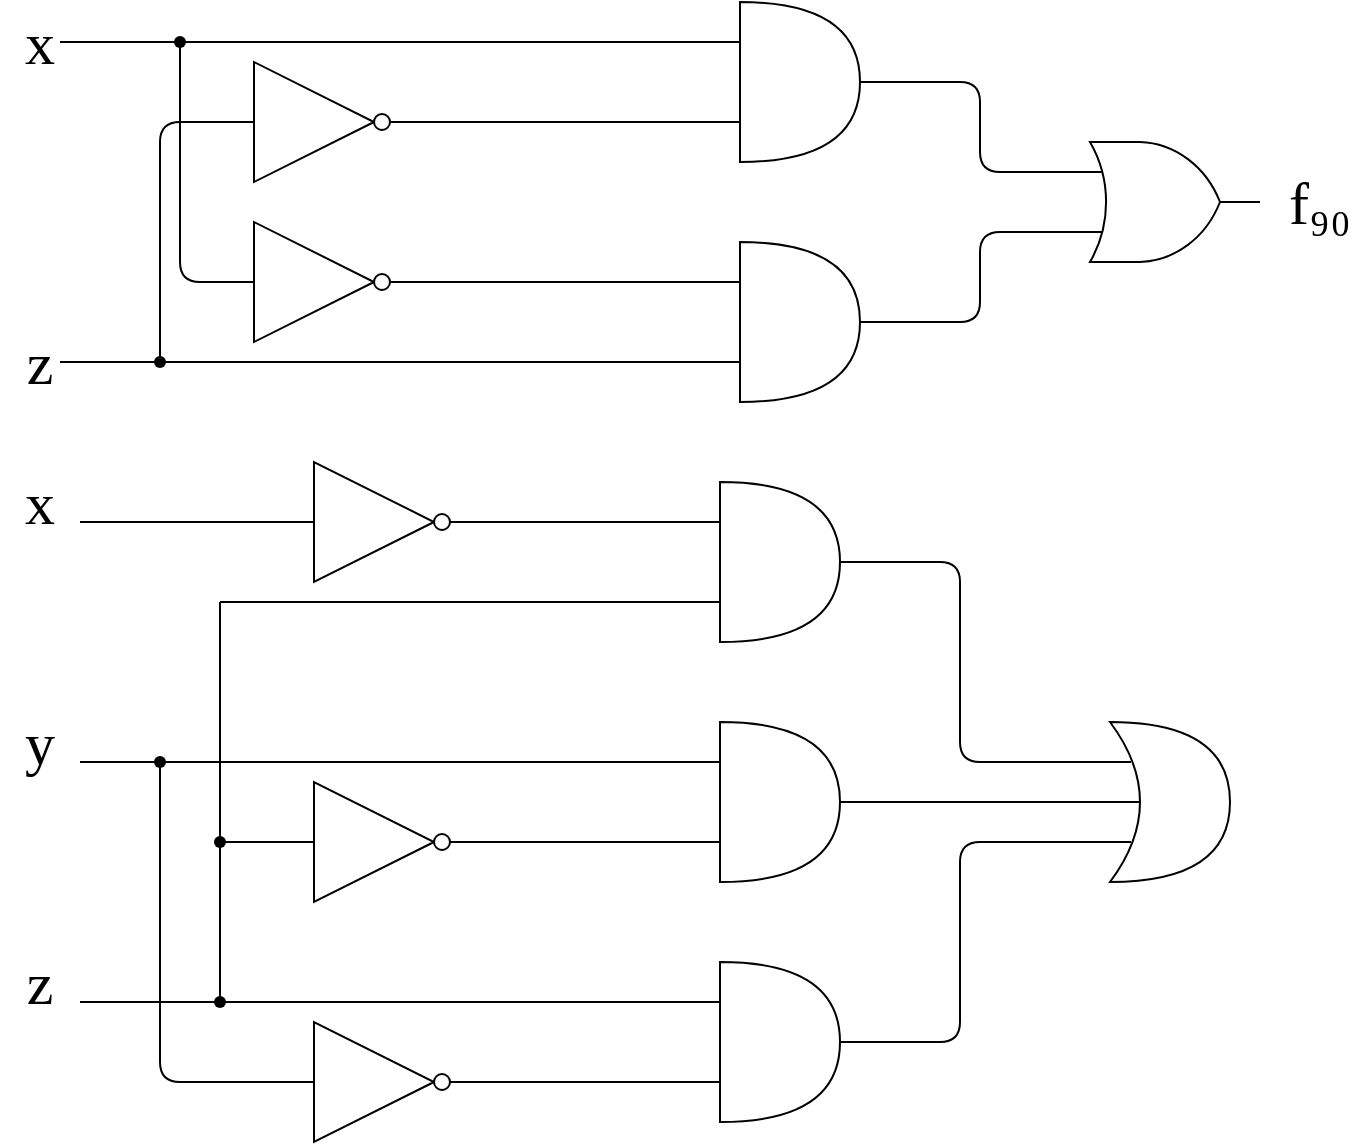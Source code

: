 <mxfile version="14.8.1" type="github">
  <diagram id="0W6Qc_67fqcdbap8SxTc" name="Page-1">
    <mxGraphModel dx="1038" dy="564" grid="1" gridSize="10" guides="1" tooltips="1" connect="1" arrows="1" fold="1" page="1" pageScale="1" pageWidth="1169" pageHeight="1654" math="0" shadow="0">
      <root>
        <mxCell id="0" />
        <mxCell id="1" parent="0" />
        <mxCell id="cX6OeLYtHGOCh2aDYkUL-1" value="" style="shape=xor;whiteSpace=wrap;html=1;" vertex="1" parent="1">
          <mxGeometry x="555" y="360" width="60" height="80" as="geometry" />
        </mxCell>
        <mxCell id="cX6OeLYtHGOCh2aDYkUL-2" value="" style="shape=or;whiteSpace=wrap;html=1;" vertex="1" parent="1">
          <mxGeometry x="360" y="240" width="60" height="80" as="geometry" />
        </mxCell>
        <mxCell id="cX6OeLYtHGOCh2aDYkUL-3" value="" style="group" vertex="1" connectable="0" parent="1">
          <mxGeometry width="680" height="200" as="geometry" />
        </mxCell>
        <mxCell id="cX6OeLYtHGOCh2aDYkUL-4" value="" style="endArrow=none;html=1;entryX=0;entryY=0.25;entryDx=0;entryDy=0;entryPerimeter=0;startArrow=none;" edge="1" parent="cX6OeLYtHGOCh2aDYkUL-3" target="cX6OeLYtHGOCh2aDYkUL-8" source="cX6OeLYtHGOCh2aDYkUL-44">
          <mxGeometry width="50" height="50" relative="1" as="geometry">
            <mxPoint x="30" y="20" as="sourcePoint" />
            <mxPoint x="370" y="15" as="targetPoint" />
          </mxGeometry>
        </mxCell>
        <mxCell id="cX6OeLYtHGOCh2aDYkUL-5" value="" style="verticalLabelPosition=bottom;shadow=0;dashed=0;align=center;html=1;verticalAlign=top;shape=mxgraph.electrical.logic_gates.inverter_2;sketch=0;strokeColor=#000000;fillColor=#ffffff;" vertex="1" parent="cX6OeLYtHGOCh2aDYkUL-3">
          <mxGeometry x="110" y="110" width="100" height="60" as="geometry" />
        </mxCell>
        <mxCell id="cX6OeLYtHGOCh2aDYkUL-6" value="" style="verticalLabelPosition=bottom;shadow=0;dashed=0;align=center;html=1;verticalAlign=top;shape=mxgraph.electrical.logic_gates.logic_gate;operation=or;sketch=0;strokeColor=#000000;fillColor=#ffffff;" vertex="1" parent="cX6OeLYtHGOCh2aDYkUL-3">
          <mxGeometry x="530" y="70" width="100" height="60" as="geometry" />
        </mxCell>
        <mxCell id="cX6OeLYtHGOCh2aDYkUL-7" value="" style="verticalLabelPosition=bottom;shadow=0;dashed=0;align=center;html=1;verticalAlign=top;shape=mxgraph.electrical.logic_gates.inverter_2;sketch=0;strokeColor=#000000;fillColor=#ffffff;" vertex="1" parent="cX6OeLYtHGOCh2aDYkUL-3">
          <mxGeometry x="110" y="30" width="100" height="60" as="geometry" />
        </mxCell>
        <mxCell id="cX6OeLYtHGOCh2aDYkUL-8" value="" style="shape=or;whiteSpace=wrap;html=1;shadow=0;sketch=0;strokeColor=#000000;fillColor=#ffffff;" vertex="1" parent="cX6OeLYtHGOCh2aDYkUL-3">
          <mxGeometry x="370" width="60" height="80" as="geometry" />
        </mxCell>
        <mxCell id="cX6OeLYtHGOCh2aDYkUL-9" value="" style="endArrow=none;html=1;entryX=0;entryY=0.25;entryDx=0;entryDy=0;entryPerimeter=0;exitX=1;exitY=0.5;exitDx=0;exitDy=0;exitPerimeter=0;" edge="1" parent="cX6OeLYtHGOCh2aDYkUL-3" source="cX6OeLYtHGOCh2aDYkUL-5" target="cX6OeLYtHGOCh2aDYkUL-10">
          <mxGeometry width="50" height="50" relative="1" as="geometry">
            <mxPoint x="250" y="140" as="sourcePoint" />
            <mxPoint x="370" y="135" as="targetPoint" />
          </mxGeometry>
        </mxCell>
        <mxCell id="cX6OeLYtHGOCh2aDYkUL-10" value="" style="shape=or;whiteSpace=wrap;html=1;shadow=0;sketch=0;strokeColor=#000000;fillColor=#ffffff;" vertex="1" parent="cX6OeLYtHGOCh2aDYkUL-3">
          <mxGeometry x="370" y="120" width="60" height="80" as="geometry" />
        </mxCell>
        <mxCell id="cX6OeLYtHGOCh2aDYkUL-11" value="" style="endArrow=none;html=1;exitX=0;exitY=0.5;exitDx=0;exitDy=0;exitPerimeter=0;" edge="1" parent="cX6OeLYtHGOCh2aDYkUL-3" source="cX6OeLYtHGOCh2aDYkUL-5">
          <mxGeometry width="50" height="50" relative="1" as="geometry">
            <mxPoint x="260" y="250" as="sourcePoint" />
            <mxPoint x="90" y="20" as="targetPoint" />
            <Array as="points">
              <mxPoint x="90" y="140" />
            </Array>
          </mxGeometry>
        </mxCell>
        <mxCell id="cX6OeLYtHGOCh2aDYkUL-12" value="" style="endArrow=none;html=1;entryX=0;entryY=0.75;entryDx=0;entryDy=0;entryPerimeter=0;exitX=1;exitY=0.5;exitDx=0;exitDy=0;exitPerimeter=0;" edge="1" parent="cX6OeLYtHGOCh2aDYkUL-3" source="cX6OeLYtHGOCh2aDYkUL-7" target="cX6OeLYtHGOCh2aDYkUL-8">
          <mxGeometry width="50" height="50" relative="1" as="geometry">
            <mxPoint x="210" y="60" as="sourcePoint" />
            <mxPoint x="360" y="59.5" as="targetPoint" />
          </mxGeometry>
        </mxCell>
        <mxCell id="cX6OeLYtHGOCh2aDYkUL-13" value="" style="endArrow=none;html=1;entryX=0;entryY=0.75;entryDx=0;entryDy=0;entryPerimeter=0;" edge="1" parent="cX6OeLYtHGOCh2aDYkUL-3" target="cX6OeLYtHGOCh2aDYkUL-10">
          <mxGeometry width="50" height="50" relative="1" as="geometry">
            <mxPoint x="30" y="180" as="sourcePoint" />
            <mxPoint x="310" y="200" as="targetPoint" />
          </mxGeometry>
        </mxCell>
        <mxCell id="cX6OeLYtHGOCh2aDYkUL-14" value="" style="endArrow=none;html=1;exitX=0;exitY=0.5;exitDx=0;exitDy=0;exitPerimeter=0;" edge="1" parent="cX6OeLYtHGOCh2aDYkUL-3" source="cX6OeLYtHGOCh2aDYkUL-7">
          <mxGeometry width="50" height="50" relative="1" as="geometry">
            <mxPoint x="120" y="150" as="sourcePoint" />
            <mxPoint x="80" y="180" as="targetPoint" />
            <Array as="points">
              <mxPoint x="80" y="60" />
            </Array>
          </mxGeometry>
        </mxCell>
        <mxCell id="cX6OeLYtHGOCh2aDYkUL-15" value="" style="endArrow=none;html=1;entryX=0;entryY=0.25;entryDx=0;entryDy=0;entryPerimeter=0;exitX=1;exitY=0.5;exitDx=0;exitDy=0;exitPerimeter=0;" edge="1" parent="cX6OeLYtHGOCh2aDYkUL-3" source="cX6OeLYtHGOCh2aDYkUL-8" target="cX6OeLYtHGOCh2aDYkUL-6">
          <mxGeometry width="50" height="50" relative="1" as="geometry">
            <mxPoint x="260" y="250" as="sourcePoint" />
            <mxPoint x="310" y="200" as="targetPoint" />
            <Array as="points">
              <mxPoint x="490" y="40" />
              <mxPoint x="490" y="85" />
            </Array>
          </mxGeometry>
        </mxCell>
        <mxCell id="cX6OeLYtHGOCh2aDYkUL-16" value="" style="endArrow=none;html=1;entryX=0;entryY=0.75;entryDx=0;entryDy=0;entryPerimeter=0;exitX=1;exitY=0.5;exitDx=0;exitDy=0;exitPerimeter=0;" edge="1" parent="cX6OeLYtHGOCh2aDYkUL-3" source="cX6OeLYtHGOCh2aDYkUL-10" target="cX6OeLYtHGOCh2aDYkUL-6">
          <mxGeometry width="50" height="50" relative="1" as="geometry">
            <mxPoint x="440" y="50" as="sourcePoint" />
            <mxPoint x="540" y="95" as="targetPoint" />
            <Array as="points">
              <mxPoint x="490" y="160" />
              <mxPoint x="490" y="115" />
            </Array>
          </mxGeometry>
        </mxCell>
        <mxCell id="cX6OeLYtHGOCh2aDYkUL-17" value="&lt;font style=&quot;font-size: 30px&quot; face=&quot;Times New Roman&quot;&gt;x&lt;/font&gt;" style="text;html=1;strokeColor=none;fillColor=none;align=center;verticalAlign=middle;whiteSpace=wrap;rounded=0;shadow=0;sketch=0;" vertex="1" parent="cX6OeLYtHGOCh2aDYkUL-3">
          <mxGeometry y="10" width="40" height="20" as="geometry" />
        </mxCell>
        <mxCell id="cX6OeLYtHGOCh2aDYkUL-18" value="&lt;font style=&quot;font-size: 30px&quot; face=&quot;Times New Roman&quot;&gt;z&lt;/font&gt;" style="text;html=1;strokeColor=none;fillColor=none;align=center;verticalAlign=middle;whiteSpace=wrap;rounded=0;shadow=0;sketch=0;" vertex="1" parent="cX6OeLYtHGOCh2aDYkUL-3">
          <mxGeometry y="170" width="40" height="20" as="geometry" />
        </mxCell>
        <mxCell id="cX6OeLYtHGOCh2aDYkUL-19" value="&lt;div style=&quot;font-size: 30px&quot;&gt;&lt;font style=&quot;font-size: 30px&quot; face=&quot;Times New Roman&quot;&gt;f₉₀&lt;/font&gt;&lt;/div&gt;" style="text;html=1;strokeColor=none;fillColor=none;align=center;verticalAlign=middle;whiteSpace=wrap;rounded=0;shadow=0;sketch=0;" vertex="1" parent="cX6OeLYtHGOCh2aDYkUL-3">
          <mxGeometry x="640" y="90" width="40" height="20" as="geometry" />
        </mxCell>
        <mxCell id="cX6OeLYtHGOCh2aDYkUL-44" value="" style="shape=waypoint;sketch=0;fillStyle=solid;size=6;pointerEvents=1;points=[];fillColor=none;resizable=0;rotatable=0;perimeter=centerPerimeter;snapToPoint=1;" vertex="1" parent="cX6OeLYtHGOCh2aDYkUL-3">
          <mxGeometry x="70" width="40" height="40" as="geometry" />
        </mxCell>
        <mxCell id="cX6OeLYtHGOCh2aDYkUL-45" value="" style="endArrow=none;html=1;entryDx=0;entryDy=0;entryPerimeter=0;" edge="1" parent="cX6OeLYtHGOCh2aDYkUL-3" target="cX6OeLYtHGOCh2aDYkUL-44">
          <mxGeometry width="50" height="50" relative="1" as="geometry">
            <mxPoint x="30" y="20" as="sourcePoint" />
            <mxPoint x="370" y="20" as="targetPoint" />
          </mxGeometry>
        </mxCell>
        <mxCell id="cX6OeLYtHGOCh2aDYkUL-46" value="" style="shape=waypoint;sketch=0;fillStyle=solid;size=6;pointerEvents=1;points=[];fillColor=none;resizable=0;rotatable=0;perimeter=centerPerimeter;snapToPoint=1;" vertex="1" parent="cX6OeLYtHGOCh2aDYkUL-3">
          <mxGeometry x="60" y="160" width="40" height="40" as="geometry" />
        </mxCell>
        <mxCell id="cX6OeLYtHGOCh2aDYkUL-20" value="&lt;font style=&quot;font-size: 30px&quot; face=&quot;Times New Roman&quot;&gt;x&lt;/font&gt;" style="text;html=1;strokeColor=none;fillColor=none;align=center;verticalAlign=middle;whiteSpace=wrap;rounded=0;shadow=0;sketch=0;" vertex="1" parent="1">
          <mxGeometry y="240" width="40" height="20" as="geometry" />
        </mxCell>
        <mxCell id="cX6OeLYtHGOCh2aDYkUL-21" value="&lt;font style=&quot;font-size: 30px&quot; face=&quot;Times New Roman&quot;&gt;z&lt;/font&gt;" style="text;html=1;strokeColor=none;fillColor=none;align=center;verticalAlign=middle;whiteSpace=wrap;rounded=0;shadow=0;sketch=0;" vertex="1" parent="1">
          <mxGeometry y="480" width="40" height="20" as="geometry" />
        </mxCell>
        <mxCell id="cX6OeLYtHGOCh2aDYkUL-22" value="&lt;font style=&quot;font-size: 30px&quot; face=&quot;Times New Roman&quot;&gt;y&lt;/font&gt;" style="text;html=1;strokeColor=none;fillColor=none;align=center;verticalAlign=middle;whiteSpace=wrap;rounded=0;shadow=0;sketch=0;" vertex="1" parent="1">
          <mxGeometry y="360" width="40" height="20" as="geometry" />
        </mxCell>
        <mxCell id="cX6OeLYtHGOCh2aDYkUL-24" value="" style="endArrow=none;html=1;entryX=0;entryY=0.25;entryDx=0;entryDy=0;entryPerimeter=0;exitX=1;exitY=0.5;exitDx=0;exitDy=0;exitPerimeter=0;" edge="1" parent="1" source="cX6OeLYtHGOCh2aDYkUL-25" target="cX6OeLYtHGOCh2aDYkUL-2">
          <mxGeometry width="50" height="50" relative="1" as="geometry">
            <mxPoint x="140" y="260" as="sourcePoint" />
            <mxPoint x="460" y="380" as="targetPoint" />
          </mxGeometry>
        </mxCell>
        <mxCell id="cX6OeLYtHGOCh2aDYkUL-25" value="" style="verticalLabelPosition=bottom;shadow=0;dashed=0;align=center;html=1;verticalAlign=top;shape=mxgraph.electrical.logic_gates.inverter_2;sketch=0;strokeColor=#000000;fillColor=#ffffff;" vertex="1" parent="1">
          <mxGeometry x="140" y="230" width="100" height="60" as="geometry" />
        </mxCell>
        <mxCell id="cX6OeLYtHGOCh2aDYkUL-28" value="" style="endArrow=none;html=1;entryX=1;entryY=1;entryDx=0;entryDy=0;exitX=0;exitY=0.25;exitDx=0;exitDy=0;exitPerimeter=0;" edge="1" parent="1" source="cX6OeLYtHGOCh2aDYkUL-29" target="cX6OeLYtHGOCh2aDYkUL-22">
          <mxGeometry width="50" height="50" relative="1" as="geometry">
            <mxPoint x="350" y="340" as="sourcePoint" />
            <mxPoint x="460" y="260" as="targetPoint" />
          </mxGeometry>
        </mxCell>
        <mxCell id="cX6OeLYtHGOCh2aDYkUL-29" value="" style="shape=or;whiteSpace=wrap;html=1;" vertex="1" parent="1">
          <mxGeometry x="360" y="360" width="60" height="80" as="geometry" />
        </mxCell>
        <mxCell id="cX6OeLYtHGOCh2aDYkUL-30" value="" style="shape=or;whiteSpace=wrap;html=1;" vertex="1" parent="1">
          <mxGeometry x="360" y="480" width="60" height="80" as="geometry" />
        </mxCell>
        <mxCell id="cX6OeLYtHGOCh2aDYkUL-31" value="" style="verticalLabelPosition=bottom;shadow=0;dashed=0;align=center;html=1;verticalAlign=top;shape=mxgraph.electrical.logic_gates.inverter_2;sketch=0;strokeColor=#000000;fillColor=#ffffff;" vertex="1" parent="1">
          <mxGeometry x="140" y="390" width="100" height="60" as="geometry" />
        </mxCell>
        <mxCell id="cX6OeLYtHGOCh2aDYkUL-32" value="" style="endArrow=none;html=1;exitX=0;exitY=0.5;exitDx=0;exitDy=0;exitPerimeter=0;" edge="1" parent="1" source="cX6OeLYtHGOCh2aDYkUL-31">
          <mxGeometry width="50" height="50" relative="1" as="geometry">
            <mxPoint x="410" y="310" as="sourcePoint" />
            <mxPoint x="110" y="420" as="targetPoint" />
          </mxGeometry>
        </mxCell>
        <mxCell id="cX6OeLYtHGOCh2aDYkUL-33" value="" style="endArrow=none;html=1;exitX=1;exitY=0.5;exitDx=0;exitDy=0;exitPerimeter=0;entryX=0;entryY=0.75;entryDx=0;entryDy=0;entryPerimeter=0;" edge="1" parent="1" source="cX6OeLYtHGOCh2aDYkUL-31" target="cX6OeLYtHGOCh2aDYkUL-29">
          <mxGeometry width="50" height="50" relative="1" as="geometry">
            <mxPoint x="410" y="310" as="sourcePoint" />
            <mxPoint x="460" y="260" as="targetPoint" />
          </mxGeometry>
        </mxCell>
        <mxCell id="cX6OeLYtHGOCh2aDYkUL-34" value="" style="endArrow=none;html=1;exitX=0;exitY=0.5;exitDx=0;exitDy=0;exitPerimeter=0;" edge="1" parent="1" source="cX6OeLYtHGOCh2aDYkUL-35">
          <mxGeometry width="50" height="50" relative="1" as="geometry">
            <mxPoint x="410" y="310" as="sourcePoint" />
            <mxPoint x="80" y="380" as="targetPoint" />
            <Array as="points">
              <mxPoint x="80" y="540" />
            </Array>
          </mxGeometry>
        </mxCell>
        <mxCell id="cX6OeLYtHGOCh2aDYkUL-35" value="" style="verticalLabelPosition=bottom;shadow=0;dashed=0;align=center;html=1;verticalAlign=top;shape=mxgraph.electrical.logic_gates.inverter_2;sketch=0;strokeColor=#000000;fillColor=#ffffff;" vertex="1" parent="1">
          <mxGeometry x="140" y="510" width="100" height="60" as="geometry" />
        </mxCell>
        <mxCell id="cX6OeLYtHGOCh2aDYkUL-36" value="" style="endArrow=none;html=1;entryX=1;entryY=0.5;entryDx=0;entryDy=0;entryPerimeter=0;exitX=0;exitY=0.75;exitDx=0;exitDy=0;exitPerimeter=0;" edge="1" parent="1" source="cX6OeLYtHGOCh2aDYkUL-30" target="cX6OeLYtHGOCh2aDYkUL-35">
          <mxGeometry width="50" height="50" relative="1" as="geometry">
            <mxPoint x="410" y="310" as="sourcePoint" />
            <mxPoint x="460" y="260" as="targetPoint" />
          </mxGeometry>
        </mxCell>
        <mxCell id="cX6OeLYtHGOCh2aDYkUL-37" value="" style="endArrow=none;html=1;exitDx=0;exitDy=0;exitPerimeter=0;startArrow=none;" edge="1" parent="1" source="cX6OeLYtHGOCh2aDYkUL-50">
          <mxGeometry width="50" height="50" relative="1" as="geometry">
            <mxPoint x="410" y="310" as="sourcePoint" />
            <mxPoint x="110" y="500" as="targetPoint" />
          </mxGeometry>
        </mxCell>
        <mxCell id="cX6OeLYtHGOCh2aDYkUL-38" value="" style="endArrow=none;html=1;exitX=1;exitY=1;exitDx=0;exitDy=0;" edge="1" parent="1" source="cX6OeLYtHGOCh2aDYkUL-21">
          <mxGeometry width="50" height="50" relative="1" as="geometry">
            <mxPoint x="410" y="310" as="sourcePoint" />
            <mxPoint x="110" y="500" as="targetPoint" />
          </mxGeometry>
        </mxCell>
        <mxCell id="cX6OeLYtHGOCh2aDYkUL-39" value="" style="endArrow=none;html=1;startArrow=none;" edge="1" parent="1" source="cX6OeLYtHGOCh2aDYkUL-48">
          <mxGeometry width="50" height="50" relative="1" as="geometry">
            <mxPoint x="110" y="500" as="sourcePoint" />
            <mxPoint x="110" y="300" as="targetPoint" />
          </mxGeometry>
        </mxCell>
        <mxCell id="cX6OeLYtHGOCh2aDYkUL-40" value="" style="endArrow=none;html=1;exitX=0;exitY=0.75;exitDx=0;exitDy=0;exitPerimeter=0;" edge="1" parent="1" source="cX6OeLYtHGOCh2aDYkUL-2">
          <mxGeometry width="50" height="50" relative="1" as="geometry">
            <mxPoint x="120" y="510" as="sourcePoint" />
            <mxPoint x="110" y="300" as="targetPoint" />
          </mxGeometry>
        </mxCell>
        <mxCell id="cX6OeLYtHGOCh2aDYkUL-41" value="" style="endArrow=none;html=1;entryX=1;entryY=0.5;entryDx=0;entryDy=0;entryPerimeter=0;exitX=0.175;exitY=0.25;exitDx=0;exitDy=0;exitPerimeter=0;" edge="1" parent="1" source="cX6OeLYtHGOCh2aDYkUL-1" target="cX6OeLYtHGOCh2aDYkUL-2">
          <mxGeometry width="50" height="50" relative="1" as="geometry">
            <mxPoint x="410" y="310" as="sourcePoint" />
            <mxPoint x="460" y="260" as="targetPoint" />
            <Array as="points">
              <mxPoint x="480" y="380" />
              <mxPoint x="480" y="280" />
            </Array>
          </mxGeometry>
        </mxCell>
        <mxCell id="cX6OeLYtHGOCh2aDYkUL-42" value="" style="endArrow=none;html=1;entryX=1;entryY=0.5;entryDx=0;entryDy=0;entryPerimeter=0;exitX=0.25;exitY=0.5;exitDx=0;exitDy=0;exitPerimeter=0;" edge="1" parent="1" source="cX6OeLYtHGOCh2aDYkUL-1" target="cX6OeLYtHGOCh2aDYkUL-29">
          <mxGeometry width="50" height="50" relative="1" as="geometry">
            <mxPoint x="575.5" y="390" as="sourcePoint" />
            <mxPoint x="430" y="290" as="targetPoint" />
          </mxGeometry>
        </mxCell>
        <mxCell id="cX6OeLYtHGOCh2aDYkUL-43" value="" style="endArrow=none;html=1;entryX=1;entryY=0.5;entryDx=0;entryDy=0;entryPerimeter=0;exitX=0.175;exitY=0.75;exitDx=0;exitDy=0;exitPerimeter=0;" edge="1" parent="1" source="cX6OeLYtHGOCh2aDYkUL-1" target="cX6OeLYtHGOCh2aDYkUL-30">
          <mxGeometry width="50" height="50" relative="1" as="geometry">
            <mxPoint x="580" y="410" as="sourcePoint" />
            <mxPoint x="430" y="410" as="targetPoint" />
            <Array as="points">
              <mxPoint x="480" y="420" />
              <mxPoint x="480" y="520" />
            </Array>
          </mxGeometry>
        </mxCell>
        <mxCell id="cX6OeLYtHGOCh2aDYkUL-47" value="" style="shape=waypoint;sketch=0;fillStyle=solid;size=6;pointerEvents=1;points=[];fillColor=none;resizable=0;rotatable=0;perimeter=centerPerimeter;snapToPoint=1;" vertex="1" parent="1">
          <mxGeometry x="60" y="360" width="40" height="40" as="geometry" />
        </mxCell>
        <mxCell id="cX6OeLYtHGOCh2aDYkUL-48" value="" style="shape=waypoint;sketch=0;fillStyle=solid;size=6;pointerEvents=1;points=[];fillColor=none;resizable=0;rotatable=0;perimeter=centerPerimeter;snapToPoint=1;" vertex="1" parent="1">
          <mxGeometry x="90" y="400" width="40" height="40" as="geometry" />
        </mxCell>
        <mxCell id="cX6OeLYtHGOCh2aDYkUL-49" value="" style="endArrow=none;html=1;" edge="1" parent="1" target="cX6OeLYtHGOCh2aDYkUL-48">
          <mxGeometry width="50" height="50" relative="1" as="geometry">
            <mxPoint x="110" y="500" as="sourcePoint" />
            <mxPoint x="110" y="300" as="targetPoint" />
          </mxGeometry>
        </mxCell>
        <mxCell id="cX6OeLYtHGOCh2aDYkUL-50" value="" style="shape=waypoint;sketch=0;fillStyle=solid;size=6;pointerEvents=1;points=[];fillColor=none;resizable=0;rotatable=0;perimeter=centerPerimeter;snapToPoint=1;" vertex="1" parent="1">
          <mxGeometry x="90" y="480" width="40" height="40" as="geometry" />
        </mxCell>
        <mxCell id="cX6OeLYtHGOCh2aDYkUL-51" value="" style="endArrow=none;html=1;exitX=0;exitY=0.25;exitDx=0;exitDy=0;exitPerimeter=0;" edge="1" parent="1" source="cX6OeLYtHGOCh2aDYkUL-30" target="cX6OeLYtHGOCh2aDYkUL-50">
          <mxGeometry width="50" height="50" relative="1" as="geometry">
            <mxPoint x="360" y="500" as="sourcePoint" />
            <mxPoint x="110" y="500" as="targetPoint" />
          </mxGeometry>
        </mxCell>
        <mxCell id="cX6OeLYtHGOCh2aDYkUL-53" value="" style="endArrow=none;html=1;entryX=0;entryY=0.5;entryDx=0;entryDy=0;entryPerimeter=0;exitX=1;exitY=1;exitDx=0;exitDy=0;" edge="1" parent="1" source="cX6OeLYtHGOCh2aDYkUL-20" target="cX6OeLYtHGOCh2aDYkUL-25">
          <mxGeometry width="50" height="50" relative="1" as="geometry">
            <mxPoint x="370" y="310" as="sourcePoint" />
            <mxPoint x="420" y="260" as="targetPoint" />
          </mxGeometry>
        </mxCell>
      </root>
    </mxGraphModel>
  </diagram>
</mxfile>
